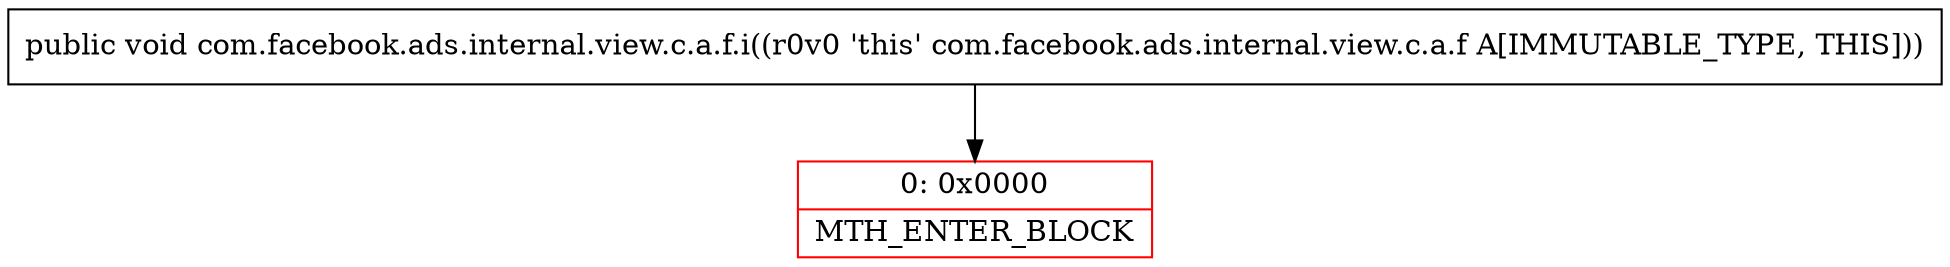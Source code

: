 digraph "CFG forcom.facebook.ads.internal.view.c.a.f.i()V" {
subgraph cluster_Region_2047720557 {
label = "R(0)";
node [shape=record,color=blue];
}
Node_0 [shape=record,color=red,label="{0\:\ 0x0000|MTH_ENTER_BLOCK\l}"];
MethodNode[shape=record,label="{public void com.facebook.ads.internal.view.c.a.f.i((r0v0 'this' com.facebook.ads.internal.view.c.a.f A[IMMUTABLE_TYPE, THIS])) }"];
MethodNode -> Node_0;
}

